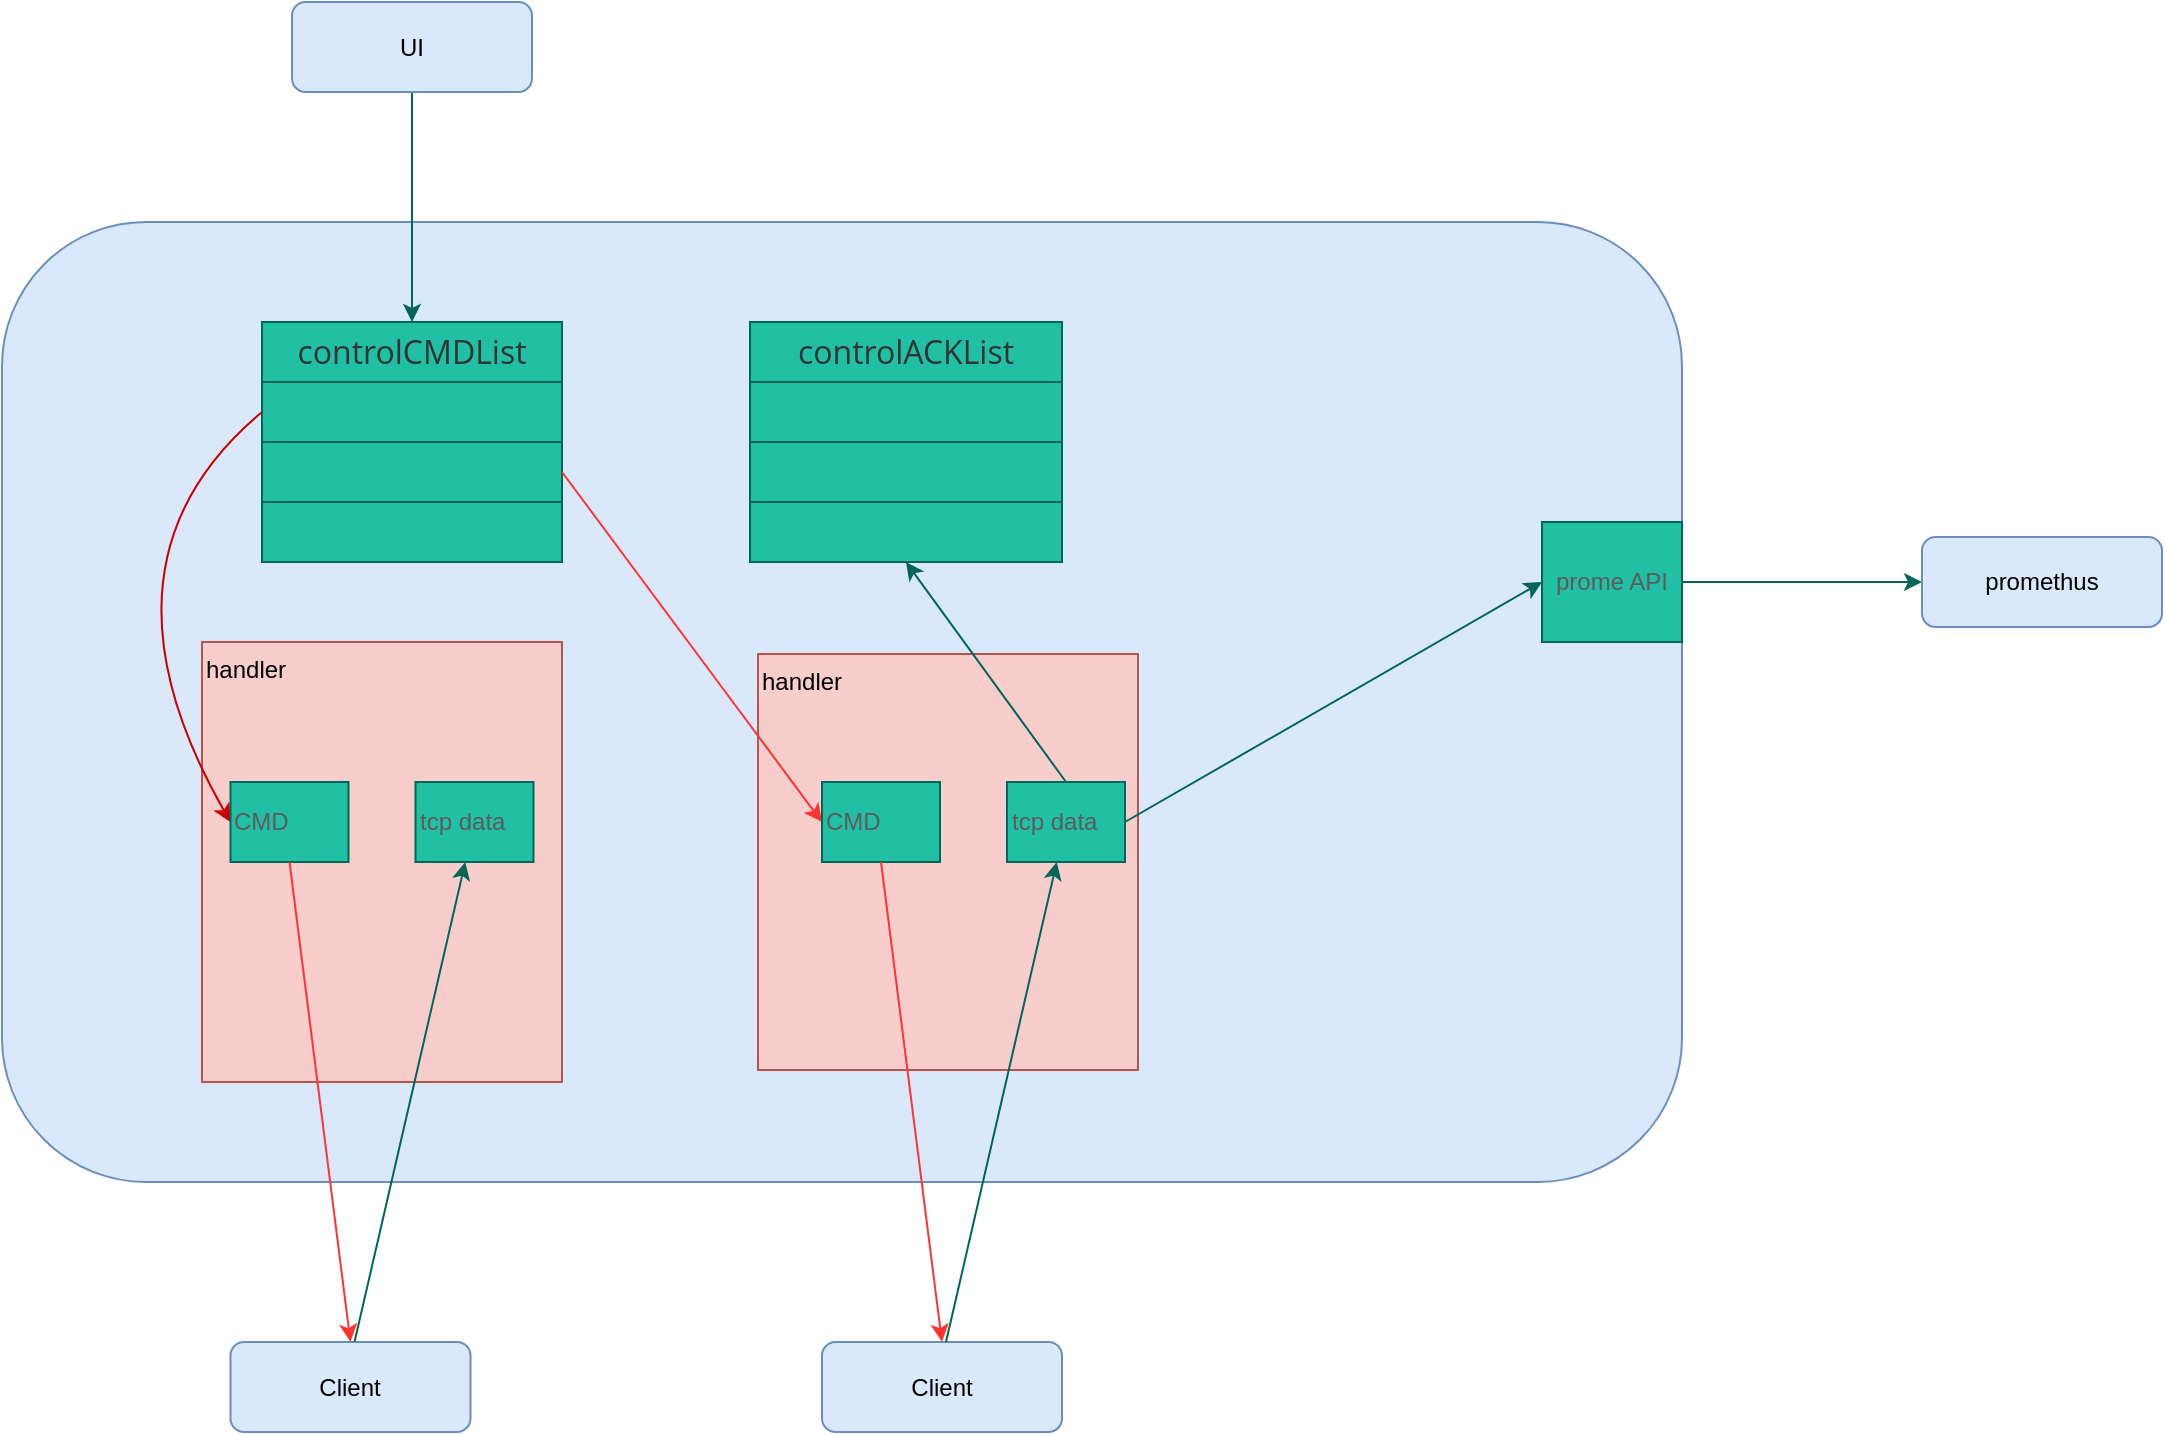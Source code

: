 <mxfile version="14.3.1" type="github" pages="2">
  <diagram id="A7pjQaFryr8MqwQNL_dq" name="第 2 页">
    <mxGraphModel dx="1350" dy="1944" grid="1" gridSize="10" guides="1" tooltips="1" connect="1" arrows="1" fold="1" page="1" pageScale="1" pageWidth="827" pageHeight="1169" math="1" shadow="0">
      <root>
        <mxCell id="7_zo0wilEMwGahoh7ebq-0" />
        <mxCell id="7_zo0wilEMwGahoh7ebq-1" parent="7_zo0wilEMwGahoh7ebq-0" />
        <mxCell id="z3tSPEcf5R6tPnchSYiB-5" value="" style="rounded=1;whiteSpace=wrap;html=1;fillColor=#dae8fc;strokeColor=#6c8ebf;" vertex="1" parent="7_zo0wilEMwGahoh7ebq-1">
          <mxGeometry x="40" y="90" width="840" height="480" as="geometry" />
        </mxCell>
        <mxCell id="z3tSPEcf5R6tPnchSYiB-0" value="handler" style="rounded=0;whiteSpace=wrap;html=1;fillColor=#f8cecc;strokeColor=#b85450;align=left;verticalAlign=top;" vertex="1" parent="7_zo0wilEMwGahoh7ebq-1">
          <mxGeometry x="140" y="300" width="180" height="220" as="geometry" />
        </mxCell>
        <mxCell id="z3tSPEcf5R6tPnchSYiB-4" value="" style="edgeStyle=orthogonalEdgeStyle;rounded=0;orthogonalLoop=1;jettySize=auto;html=1;strokeColor=#006658;fontColor=#5C5C5C;exitX=1;exitY=0.5;exitDx=0;exitDy=0;" edge="1" parent="7_zo0wilEMwGahoh7ebq-1" source="z3tSPEcf5R6tPnchSYiB-6" target="z3tSPEcf5R6tPnchSYiB-3">
          <mxGeometry relative="1" as="geometry" />
        </mxCell>
        <mxCell id="z3tSPEcf5R6tPnchSYiB-3" value="promethus" style="rounded=1;whiteSpace=wrap;html=1;fillColor=#dae8fc;strokeColor=#6c8ebf;" vertex="1" parent="7_zo0wilEMwGahoh7ebq-1">
          <mxGeometry x="1000" y="247.5" width="120" height="45" as="geometry" />
        </mxCell>
        <mxCell id="z3tSPEcf5R6tPnchSYiB-6" value="prome API" style="rounded=0;whiteSpace=wrap;html=1;fillColor=#21C0A5;strokeColor=#006658;fontColor=#5C5C5C;" vertex="1" parent="7_zo0wilEMwGahoh7ebq-1">
          <mxGeometry x="810" y="240" width="70" height="60" as="geometry" />
        </mxCell>
        <mxCell id="8bQkOlgO8Tk98eXD9wkQ-15" value="" style="group" vertex="1" connectable="0" parent="7_zo0wilEMwGahoh7ebq-1">
          <mxGeometry x="414" y="140" width="156" height="120" as="geometry" />
        </mxCell>
        <mxCell id="8bQkOlgO8Tk98eXD9wkQ-3" value="&lt;span style=&quot;color: rgb(51, 51, 51); font-family: &amp;quot;open sans&amp;quot;, &amp;quot;clear sans&amp;quot;, &amp;quot;helvetica neue&amp;quot;, &amp;quot;helvetica&amp;quot;, &amp;quot;arial&amp;quot;, sans-serif; font-size: 16px; font-style: normal; font-weight: 400; letter-spacing: normal; text-indent: 0px; text-transform: none; word-spacing: 0px; display: inline; float: none;&quot;&gt;controlACKList&lt;/span&gt;" style="rounded=0;whiteSpace=wrap;html=1;sketch=0;strokeColor=#006658;fillColor=#21C0A5;fontColor=#5C5C5C;labelBackgroundColor=none;" vertex="1" parent="8bQkOlgO8Tk98eXD9wkQ-15">
          <mxGeometry width="156" height="30" as="geometry" />
        </mxCell>
        <mxCell id="8bQkOlgO8Tk98eXD9wkQ-10" value="" style="rounded=0;whiteSpace=wrap;html=1;sketch=0;strokeColor=#006658;fillColor=#21C0A5;fontColor=#5C5C5C;labelBackgroundColor=none;" vertex="1" parent="8bQkOlgO8Tk98eXD9wkQ-15">
          <mxGeometry y="30" width="156" height="30" as="geometry" />
        </mxCell>
        <mxCell id="8bQkOlgO8Tk98eXD9wkQ-12" value="" style="rounded=0;whiteSpace=wrap;html=1;sketch=0;strokeColor=#006658;fillColor=#21C0A5;fontColor=#5C5C5C;labelBackgroundColor=none;" vertex="1" parent="8bQkOlgO8Tk98eXD9wkQ-15">
          <mxGeometry y="60" width="156" height="30" as="geometry" />
        </mxCell>
        <mxCell id="8bQkOlgO8Tk98eXD9wkQ-13" value="" style="rounded=0;whiteSpace=wrap;html=1;sketch=0;strokeColor=#006658;fillColor=#21C0A5;fontColor=#5C5C5C;labelBackgroundColor=none;" vertex="1" parent="8bQkOlgO8Tk98eXD9wkQ-15">
          <mxGeometry y="90" width="156" height="30" as="geometry" />
        </mxCell>
        <mxCell id="8bQkOlgO8Tk98eXD9wkQ-16" value="" style="group" vertex="1" connectable="0" parent="7_zo0wilEMwGahoh7ebq-1">
          <mxGeometry x="170" y="140" width="150" height="120" as="geometry" />
        </mxCell>
        <mxCell id="8bQkOlgO8Tk98eXD9wkQ-1" value="&lt;span style=&quot;color: rgb(51, 51, 51); font-family: &amp;quot;open sans&amp;quot;, &amp;quot;clear sans&amp;quot;, &amp;quot;helvetica neue&amp;quot;, &amp;quot;helvetica&amp;quot;, &amp;quot;arial&amp;quot;, sans-serif; font-size: 16px; font-style: normal; font-weight: 400; letter-spacing: normal; text-indent: 0px; text-transform: none; word-spacing: 0px; display: inline; float: none;&quot;&gt;controlCMDList&lt;/span&gt;" style="rounded=0;whiteSpace=wrap;html=1;sketch=0;strokeColor=#006658;fillColor=#21C0A5;fontColor=#5C5C5C;labelBackgroundColor=none;" vertex="1" parent="8bQkOlgO8Tk98eXD9wkQ-16">
          <mxGeometry width="150" height="30" as="geometry" />
        </mxCell>
        <mxCell id="8bQkOlgO8Tk98eXD9wkQ-6" value="" style="rounded=0;whiteSpace=wrap;html=1;sketch=0;strokeColor=#006658;fillColor=#21C0A5;fontColor=#5C5C5C;labelBackgroundColor=none;" vertex="1" parent="8bQkOlgO8Tk98eXD9wkQ-16">
          <mxGeometry y="30" width="150" height="30" as="geometry" />
        </mxCell>
        <mxCell id="8bQkOlgO8Tk98eXD9wkQ-7" value="" style="rounded=0;whiteSpace=wrap;html=1;sketch=0;strokeColor=#006658;fillColor=#21C0A5;fontColor=#5C5C5C;labelBackgroundColor=none;" vertex="1" parent="8bQkOlgO8Tk98eXD9wkQ-16">
          <mxGeometry y="60" width="150" height="30" as="geometry" />
        </mxCell>
        <mxCell id="8bQkOlgO8Tk98eXD9wkQ-8" value="" style="rounded=0;whiteSpace=wrap;html=1;sketch=0;strokeColor=#006658;fillColor=#21C0A5;fontColor=#5C5C5C;labelBackgroundColor=none;" vertex="1" parent="8bQkOlgO8Tk98eXD9wkQ-16">
          <mxGeometry y="90" width="150" height="30" as="geometry" />
        </mxCell>
        <mxCell id="8bQkOlgO8Tk98eXD9wkQ-17" value="handler" style="rounded=0;whiteSpace=wrap;html=1;fillColor=#f8cecc;strokeColor=#b85450;align=left;verticalAlign=top;" vertex="1" parent="7_zo0wilEMwGahoh7ebq-1">
          <mxGeometry x="418" y="306" width="190" height="208" as="geometry" />
        </mxCell>
        <mxCell id="8bQkOlgO8Tk98eXD9wkQ-19" style="edgeStyle=orthogonalEdgeStyle;curved=0;rounded=1;sketch=0;orthogonalLoop=1;jettySize=auto;html=1;strokeColor=#006658;fillColor=#21C0A5;fontColor=#5C5C5C;" edge="1" parent="7_zo0wilEMwGahoh7ebq-1" source="8bQkOlgO8Tk98eXD9wkQ-18" target="8bQkOlgO8Tk98eXD9wkQ-1">
          <mxGeometry relative="1" as="geometry" />
        </mxCell>
        <mxCell id="8bQkOlgO8Tk98eXD9wkQ-18" value="UI" style="rounded=1;whiteSpace=wrap;html=1;fillColor=#dae8fc;strokeColor=#6c8ebf;" vertex="1" parent="7_zo0wilEMwGahoh7ebq-1">
          <mxGeometry x="185" y="-20" width="120" height="45" as="geometry" />
        </mxCell>
        <mxCell id="8bQkOlgO8Tk98eXD9wkQ-20" value="" style="endArrow=classic;html=1;fillColor=#21C0A5;fontColor=#5C5C5C;exitX=0;exitY=0.5;exitDx=0;exitDy=0;entryX=0;entryY=0.5;entryDx=0;entryDy=0;curved=1;strokeColor=#CC0000;" edge="1" parent="7_zo0wilEMwGahoh7ebq-1" source="8bQkOlgO8Tk98eXD9wkQ-6" target="LXmgjdq0Pluga5Q0IuRp-0">
          <mxGeometry width="50" height="50" relative="1" as="geometry">
            <mxPoint x="160" y="210" as="sourcePoint" />
            <mxPoint x="210" y="160" as="targetPoint" />
            <Array as="points">
              <mxPoint x="80" y="260" />
            </Array>
          </mxGeometry>
        </mxCell>
        <mxCell id="8bQkOlgO8Tk98eXD9wkQ-21" value="" style="endArrow=classic;html=1;fillColor=#21C0A5;fontColor=#5C5C5C;entryX=0;entryY=0.25;entryDx=0;entryDy=0;exitX=1;exitY=0.75;exitDx=0;exitDy=0;curved=1;strokeColor=none;" edge="1" parent="7_zo0wilEMwGahoh7ebq-1" source="8bQkOlgO8Tk98eXD9wkQ-7" target="8bQkOlgO8Tk98eXD9wkQ-17">
          <mxGeometry width="50" height="50" relative="1" as="geometry">
            <mxPoint x="180" y="195" as="sourcePoint" />
            <mxPoint x="150" y="365" as="targetPoint" />
            <Array as="points">
              <mxPoint x="90" y="270" />
              <mxPoint x="360" y="240" />
              <mxPoint x="360" y="260" />
              <mxPoint x="380" y="280" />
            </Array>
          </mxGeometry>
        </mxCell>
        <mxCell id="8bQkOlgO8Tk98eXD9wkQ-22" value="" style="endArrow=classic;html=1;fillColor=#21C0A5;fontColor=#5C5C5C;exitX=1;exitY=0.5;exitDx=0;exitDy=0;entryX=0;entryY=0.5;entryDx=0;entryDy=0;strokeColor=#FF3333;" edge="1" parent="7_zo0wilEMwGahoh7ebq-1" source="8bQkOlgO8Tk98eXD9wkQ-7" target="8bQkOlgO8Tk98eXD9wkQ-23">
          <mxGeometry width="50" height="50" relative="1" as="geometry">
            <mxPoint x="530" y="280" as="sourcePoint" />
            <mxPoint x="420" y="360" as="targetPoint" />
          </mxGeometry>
        </mxCell>
        <mxCell id="8bQkOlgO8Tk98eXD9wkQ-23" value="CMD" style="rounded=0;whiteSpace=wrap;html=1;labelBackgroundColor=none;sketch=0;strokeColor=#006658;fillColor=#21C0A5;fontColor=#5C5C5C;align=left;" vertex="1" parent="7_zo0wilEMwGahoh7ebq-1">
          <mxGeometry x="450" y="370" width="59" height="40" as="geometry" />
        </mxCell>
        <mxCell id="8bQkOlgO8Tk98eXD9wkQ-24" value="tcp data" style="rounded=0;whiteSpace=wrap;html=1;labelBackgroundColor=none;sketch=0;strokeColor=#006658;fillColor=#21C0A5;fontColor=#5C5C5C;align=left;" vertex="1" parent="7_zo0wilEMwGahoh7ebq-1">
          <mxGeometry x="542.5" y="370" width="59" height="40" as="geometry" />
        </mxCell>
        <mxCell id="8bQkOlgO8Tk98eXD9wkQ-25" value="Client" style="rounded=1;whiteSpace=wrap;html=1;fillColor=#dae8fc;strokeColor=#6c8ebf;" vertex="1" parent="7_zo0wilEMwGahoh7ebq-1">
          <mxGeometry x="450" y="650" width="120" height="45" as="geometry" />
        </mxCell>
        <mxCell id="8bQkOlgO8Tk98eXD9wkQ-26" value="" style="endArrow=classic;html=1;strokeColor=#006658;fillColor=#21C0A5;fontColor=#5C5C5C;exitX=0.5;exitY=0;exitDx=0;exitDy=0;" edge="1" parent="7_zo0wilEMwGahoh7ebq-1" target="8bQkOlgO8Tk98eXD9wkQ-24">
          <mxGeometry width="50" height="50" relative="1" as="geometry">
            <mxPoint x="512" y="650" as="sourcePoint" />
            <mxPoint x="515" y="450" as="targetPoint" />
          </mxGeometry>
        </mxCell>
        <mxCell id="8bQkOlgO8Tk98eXD9wkQ-27" value="" style="endArrow=classic;html=1;strokeColor=#006658;fillColor=#21C0A5;fontColor=#5C5C5C;exitX=1;exitY=0.5;exitDx=0;exitDy=0;entryX=0;entryY=0.5;entryDx=0;entryDy=0;" edge="1" parent="7_zo0wilEMwGahoh7ebq-1" source="8bQkOlgO8Tk98eXD9wkQ-24" target="z3tSPEcf5R6tPnchSYiB-6">
          <mxGeometry width="50" height="50" relative="1" as="geometry">
            <mxPoint x="680" y="550" as="sourcePoint" />
            <mxPoint x="730" y="500" as="targetPoint" />
          </mxGeometry>
        </mxCell>
        <mxCell id="8bQkOlgO8Tk98eXD9wkQ-28" value="" style="endArrow=classic;html=1;fillColor=#21C0A5;fontColor=#5C5C5C;exitX=0.5;exitY=1;exitDx=0;exitDy=0;entryX=0.5;entryY=0;entryDx=0;entryDy=0;strokeColor=#FF3333;" edge="1" parent="7_zo0wilEMwGahoh7ebq-1" source="8bQkOlgO8Tk98eXD9wkQ-23" target="8bQkOlgO8Tk98eXD9wkQ-25">
          <mxGeometry width="50" height="50" relative="1" as="geometry">
            <mxPoint x="330" y="225" as="sourcePoint" />
            <mxPoint x="460" y="400" as="targetPoint" />
          </mxGeometry>
        </mxCell>
        <mxCell id="8bQkOlgO8Tk98eXD9wkQ-29" value="" style="endArrow=classic;html=1;strokeColor=#006658;fillColor=#21C0A5;fontColor=#5C5C5C;exitX=0.5;exitY=0;exitDx=0;exitDy=0;entryX=0.5;entryY=1;entryDx=0;entryDy=0;" edge="1" parent="7_zo0wilEMwGahoh7ebq-1" source="8bQkOlgO8Tk98eXD9wkQ-24" target="8bQkOlgO8Tk98eXD9wkQ-13">
          <mxGeometry width="50" height="50" relative="1" as="geometry">
            <mxPoint x="611.5" y="400" as="sourcePoint" />
            <mxPoint x="820" y="280" as="targetPoint" />
          </mxGeometry>
        </mxCell>
        <mxCell id="LXmgjdq0Pluga5Q0IuRp-0" value="CMD" style="rounded=0;whiteSpace=wrap;html=1;labelBackgroundColor=none;sketch=0;strokeColor=#006658;fillColor=#21C0A5;fontColor=#5C5C5C;align=left;" vertex="1" parent="7_zo0wilEMwGahoh7ebq-1">
          <mxGeometry x="154.25" y="370" width="59" height="40" as="geometry" />
        </mxCell>
        <mxCell id="LXmgjdq0Pluga5Q0IuRp-1" value="tcp data" style="rounded=0;whiteSpace=wrap;html=1;labelBackgroundColor=none;sketch=0;strokeColor=#006658;fillColor=#21C0A5;fontColor=#5C5C5C;align=left;" vertex="1" parent="7_zo0wilEMwGahoh7ebq-1">
          <mxGeometry x="246.75" y="370" width="59" height="40" as="geometry" />
        </mxCell>
        <mxCell id="LXmgjdq0Pluga5Q0IuRp-2" value="Client" style="rounded=1;whiteSpace=wrap;html=1;fillColor=#dae8fc;strokeColor=#6c8ebf;" vertex="1" parent="7_zo0wilEMwGahoh7ebq-1">
          <mxGeometry x="154.25" y="650" width="120" height="45" as="geometry" />
        </mxCell>
        <mxCell id="LXmgjdq0Pluga5Q0IuRp-3" value="" style="endArrow=classic;html=1;strokeColor=#006658;fillColor=#21C0A5;fontColor=#5C5C5C;exitX=0.5;exitY=0;exitDx=0;exitDy=0;" edge="1" parent="7_zo0wilEMwGahoh7ebq-1" target="LXmgjdq0Pluga5Q0IuRp-1">
          <mxGeometry width="50" height="50" relative="1" as="geometry">
            <mxPoint x="216.25" y="650" as="sourcePoint" />
            <mxPoint x="219.25" y="450" as="targetPoint" />
          </mxGeometry>
        </mxCell>
        <mxCell id="LXmgjdq0Pluga5Q0IuRp-4" value="" style="endArrow=classic;html=1;fillColor=#21C0A5;fontColor=#5C5C5C;exitX=0.5;exitY=1;exitDx=0;exitDy=0;entryX=0.5;entryY=0;entryDx=0;entryDy=0;strokeColor=#FF3333;" edge="1" parent="7_zo0wilEMwGahoh7ebq-1" source="LXmgjdq0Pluga5Q0IuRp-0" target="LXmgjdq0Pluga5Q0IuRp-2">
          <mxGeometry width="50" height="50" relative="1" as="geometry">
            <mxPoint x="34.25" y="225" as="sourcePoint" />
            <mxPoint x="164.25" y="400" as="targetPoint" />
          </mxGeometry>
        </mxCell>
      </root>
    </mxGraphModel>
  </diagram>
  <diagram id="GviNC3OnqdcRVYMmH6Zq" name="第 3 页">
    <mxGraphModel dx="1350" dy="775" grid="1" gridSize="10" guides="1" tooltips="1" connect="1" arrows="1" fold="1" page="1" pageScale="1" pageWidth="827" pageHeight="1169" math="0" shadow="0">
      <root>
        <mxCell id="vHVDVvCEBq_Qjfjckl4d-0" />
        <mxCell id="vHVDVvCEBq_Qjfjckl4d-1" parent="vHVDVvCEBq_Qjfjckl4d-0" />
      </root>
    </mxGraphModel>
  </diagram>
</mxfile>
